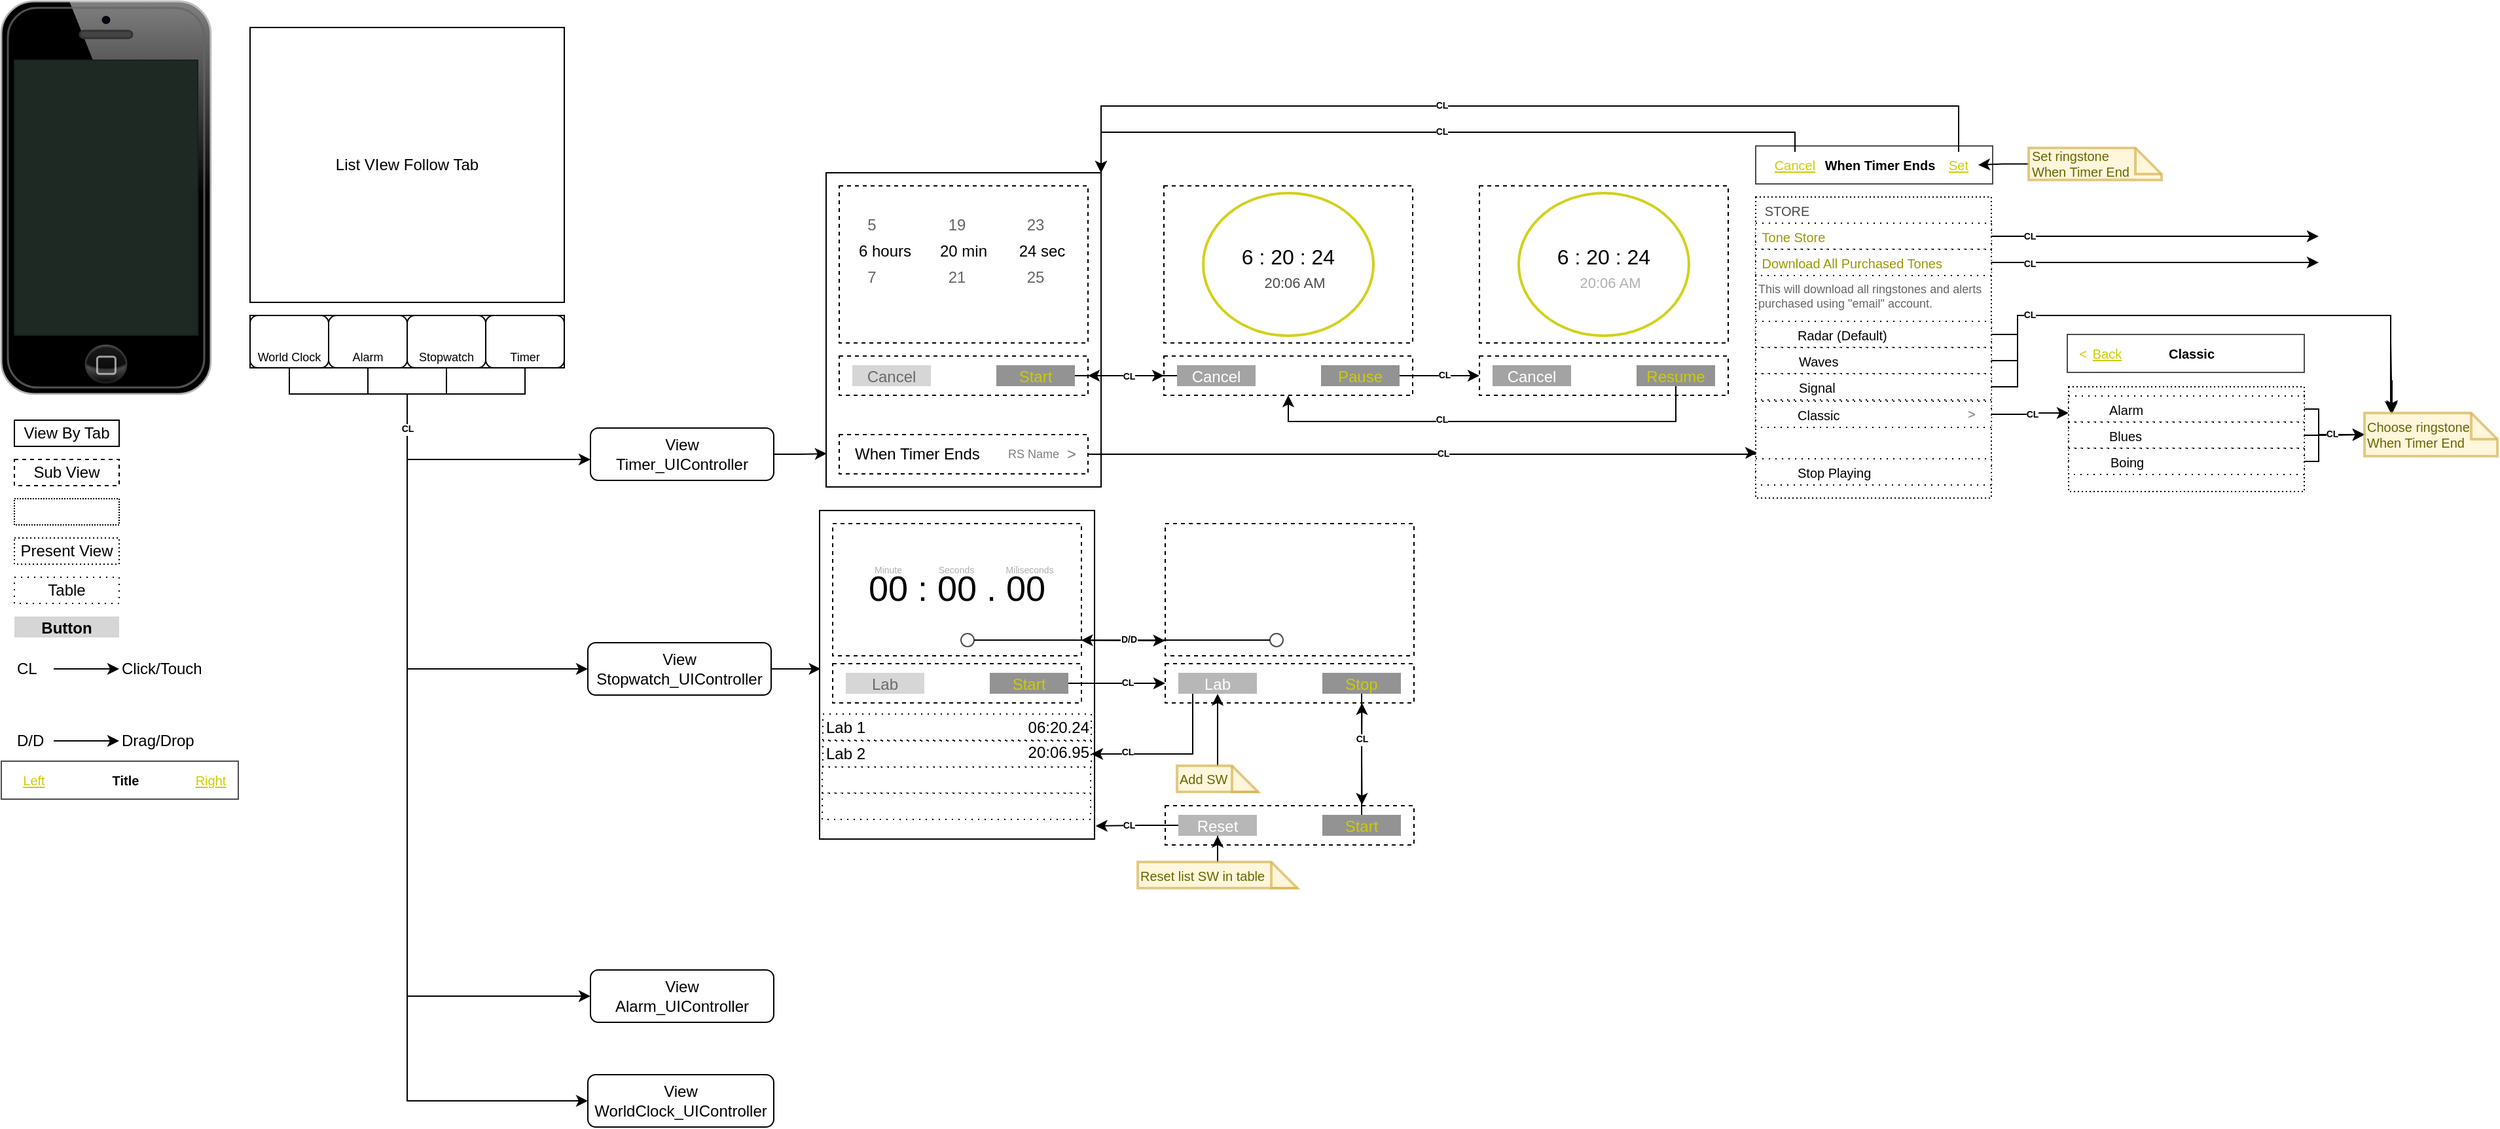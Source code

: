 <mxfile version="14.4.8" type="github">
  <diagram id="DGaI7L7fWnckIXQNMXlM" name="Page-1">
    <mxGraphModel dx="551" dy="308" grid="1" gridSize="10" guides="1" tooltips="1" connect="1" arrows="1" fold="1" page="1" pageScale="1" pageWidth="827" pageHeight="1169" math="0" shadow="0">
      <root>
        <mxCell id="0" />
        <mxCell id="1" parent="0" />
        <mxCell id="6cRro7XXUoIkanzyYa3W-1" value="" style="verticalLabelPosition=bottom;verticalAlign=top;html=1;shadow=0;dashed=0;strokeWidth=1;shape=mxgraph.ios.iPhone;bgStyle=bgGreen;fillColor=#aaaaaa;" vertex="1" parent="1">
          <mxGeometry x="10" y="10" width="160" height="300" as="geometry" />
        </mxCell>
        <mxCell id="6cRro7XXUoIkanzyYa3W-20" value="" style="rounded=0;whiteSpace=wrap;html=1;" vertex="1" parent="1">
          <mxGeometry x="200" y="250" width="240" height="40" as="geometry" />
        </mxCell>
        <mxCell id="6cRro7XXUoIkanzyYa3W-21" value="" style="edgeStyle=orthogonalEdgeStyle;rounded=0;orthogonalLoop=1;jettySize=auto;html=1;" edge="1" parent="1" source="6cRro7XXUoIkanzyYa3W-22" target="6cRro7XXUoIkanzyYa3W-34">
          <mxGeometry relative="1" as="geometry">
            <Array as="points">
              <mxPoint x="230" y="310" />
              <mxPoint x="320" y="310" />
              <mxPoint x="320" y="850" />
            </Array>
          </mxGeometry>
        </mxCell>
        <mxCell id="6cRro7XXUoIkanzyYa3W-22" value="&lt;font style=&quot;font-size: 9px&quot;&gt;World Clock&lt;/font&gt;" style="rounded=1;whiteSpace=wrap;html=1;verticalAlign=bottom;" vertex="1" parent="1">
          <mxGeometry x="200" y="250" width="60" height="40" as="geometry" />
        </mxCell>
        <mxCell id="6cRro7XXUoIkanzyYa3W-23" value="" style="edgeStyle=orthogonalEdgeStyle;rounded=0;orthogonalLoop=1;jettySize=auto;html=1;exitX=0.5;exitY=1;exitDx=0;exitDy=0;" edge="1" parent="1" source="6cRro7XXUoIkanzyYa3W-24" target="6cRro7XXUoIkanzyYa3W-37">
          <mxGeometry relative="1" as="geometry">
            <Array as="points">
              <mxPoint x="290" y="310" />
              <mxPoint x="320" y="310" />
              <mxPoint x="320" y="770" />
            </Array>
          </mxGeometry>
        </mxCell>
        <mxCell id="6cRro7XXUoIkanzyYa3W-24" value="&lt;font style=&quot;font-size: 9px&quot;&gt;Alarm&lt;/font&gt;" style="rounded=1;whiteSpace=wrap;html=1;verticalAlign=bottom;" vertex="1" parent="1">
          <mxGeometry x="260" y="250" width="60" height="40" as="geometry" />
        </mxCell>
        <mxCell id="6cRro7XXUoIkanzyYa3W-25" value="" style="edgeStyle=orthogonalEdgeStyle;rounded=0;orthogonalLoop=1;jettySize=auto;html=1;exitX=0.5;exitY=0.75;exitDx=0;exitDy=0;exitPerimeter=0;" edge="1" parent="1" source="6cRro7XXUoIkanzyYa3W-26" target="6cRro7XXUoIkanzyYa3W-36">
          <mxGeometry relative="1" as="geometry">
            <Array as="points">
              <mxPoint x="350" y="310" />
              <mxPoint x="320" y="310" />
              <mxPoint x="320" y="520" />
            </Array>
          </mxGeometry>
        </mxCell>
        <mxCell id="6cRro7XXUoIkanzyYa3W-26" value="&lt;font style=&quot;font-size: 9px&quot;&gt;Stopwatch&lt;/font&gt;" style="rounded=1;whiteSpace=wrap;html=1;verticalAlign=bottom;" vertex="1" parent="1">
          <mxGeometry x="320" y="250" width="60" height="40" as="geometry" />
        </mxCell>
        <mxCell id="6cRro7XXUoIkanzyYa3W-27" value="" style="edgeStyle=orthogonalEdgeStyle;rounded=0;orthogonalLoop=1;jettySize=auto;html=1;" edge="1" parent="1" source="6cRro7XXUoIkanzyYa3W-28" target="6cRro7XXUoIkanzyYa3W-35">
          <mxGeometry relative="1" as="geometry">
            <Array as="points">
              <mxPoint x="410" y="310" />
              <mxPoint x="320" y="310" />
              <mxPoint x="320" y="360" />
            </Array>
          </mxGeometry>
        </mxCell>
        <mxCell id="6cRro7XXUoIkanzyYa3W-60" value="CL" style="edgeLabel;html=1;align=center;verticalAlign=middle;resizable=0;points=[];fontSize=7;fontStyle=1;" vertex="1" connectable="0" parent="6cRro7XXUoIkanzyYa3W-27">
          <mxGeometry x="0.035" y="1" relative="1" as="geometry">
            <mxPoint x="-1.0" y="-19.17" as="offset" />
          </mxGeometry>
        </mxCell>
        <mxCell id="6cRro7XXUoIkanzyYa3W-28" value="&lt;font style=&quot;font-size: 9px&quot;&gt;Timer&lt;/font&gt;" style="rounded=1;whiteSpace=wrap;html=1;verticalAlign=bottom;" vertex="1" parent="1">
          <mxGeometry x="380" y="250" width="60" height="40" as="geometry" />
        </mxCell>
        <mxCell id="6cRro7XXUoIkanzyYa3W-29" value="List VIew Follow Tab" style="rounded=0;whiteSpace=wrap;html=1;" vertex="1" parent="1">
          <mxGeometry x="200" y="30" width="240" height="210" as="geometry" />
        </mxCell>
        <mxCell id="6cRro7XXUoIkanzyYa3W-30" value="" style="shape=image;html=1;verticalAlign=top;verticalLabelPosition=bottom;labelBackgroundColor=#ffffff;imageAspect=0;aspect=fixed;image=https://cdn3.iconfinder.com/data/icons/linecons-free-vector-icons-pack/32/world-128.png" vertex="1" parent="1">
          <mxGeometry x="219" y="254" width="20" height="20" as="geometry" />
        </mxCell>
        <mxCell id="6cRro7XXUoIkanzyYa3W-31" value="" style="shape=image;html=1;verticalAlign=top;verticalLabelPosition=bottom;labelBackgroundColor=#ffffff;imageAspect=0;aspect=fixed;image=https://cdn2.iconfinder.com/data/icons/wirecons-free-vector-icons/32/475340-alarm-clock-128.png" vertex="1" parent="1">
          <mxGeometry x="280" y="254" width="20" height="20" as="geometry" />
        </mxCell>
        <mxCell id="6cRro7XXUoIkanzyYa3W-32" value="" style="shape=image;html=1;verticalAlign=top;verticalLabelPosition=bottom;labelBackgroundColor=#ffffff;imageAspect=0;aspect=fixed;image=https://cdn4.iconfinder.com/data/icons/48-bubbles/48/37.Stopwatch-128.png" vertex="1" parent="1">
          <mxGeometry x="338" y="254" width="20" height="20" as="geometry" />
        </mxCell>
        <mxCell id="6cRro7XXUoIkanzyYa3W-33" value="" style="shape=image;html=1;verticalAlign=top;verticalLabelPosition=bottom;labelBackgroundColor=#ffffff;imageAspect=0;aspect=fixed;image=https://cdn2.iconfinder.com/data/icons/ios-7-icons/50/timer-128.png" vertex="1" parent="1">
          <mxGeometry x="400" y="254" width="20" height="20" as="geometry" />
        </mxCell>
        <mxCell id="6cRro7XXUoIkanzyYa3W-34" value="View&lt;br&gt;WorldClock_UIController" style="whiteSpace=wrap;html=1;rounded=1;verticalAlign=middle;" vertex="1" parent="1">
          <mxGeometry x="458" y="830" width="142" height="40" as="geometry" />
        </mxCell>
        <mxCell id="6cRro7XXUoIkanzyYa3W-253" style="edgeStyle=orthogonalEdgeStyle;rounded=0;orthogonalLoop=1;jettySize=auto;html=1;entryX=0.002;entryY=0.894;entryDx=0;entryDy=0;entryPerimeter=0;fontSize=7;fontColor=#000000;" edge="1" parent="1" source="6cRro7XXUoIkanzyYa3W-35" target="6cRro7XXUoIkanzyYa3W-39">
          <mxGeometry relative="1" as="geometry" />
        </mxCell>
        <mxCell id="6cRro7XXUoIkanzyYa3W-35" value="View&lt;br&gt;Timer_UIController" style="whiteSpace=wrap;html=1;rounded=1;verticalAlign=middle;" vertex="1" parent="1">
          <mxGeometry x="460" y="336" width="140" height="40" as="geometry" />
        </mxCell>
        <mxCell id="6cRro7XXUoIkanzyYa3W-255" style="edgeStyle=orthogonalEdgeStyle;rounded=0;orthogonalLoop=1;jettySize=auto;html=1;entryX=0.004;entryY=0.482;entryDx=0;entryDy=0;entryPerimeter=0;fontSize=7;fontColor=#000000;" edge="1" parent="1" source="6cRro7XXUoIkanzyYa3W-36" target="6cRro7XXUoIkanzyYa3W-154">
          <mxGeometry relative="1" as="geometry" />
        </mxCell>
        <mxCell id="6cRro7XXUoIkanzyYa3W-36" value="View&lt;br&gt;Stopwatch_UIController" style="whiteSpace=wrap;html=1;rounded=1;verticalAlign=middle;" vertex="1" parent="1">
          <mxGeometry x="458" y="500" width="140" height="40" as="geometry" />
        </mxCell>
        <mxCell id="6cRro7XXUoIkanzyYa3W-37" value="View&lt;br&gt;Alarm_UIController" style="whiteSpace=wrap;html=1;rounded=1;verticalAlign=middle;" vertex="1" parent="1">
          <mxGeometry x="460" y="750" width="140" height="40" as="geometry" />
        </mxCell>
        <mxCell id="6cRro7XXUoIkanzyYa3W-39" value="" style="rounded=0;whiteSpace=wrap;html=1;" vertex="1" parent="1">
          <mxGeometry x="640" y="141" width="210" height="240" as="geometry" />
        </mxCell>
        <mxCell id="6cRro7XXUoIkanzyYa3W-40" value="" style="rounded=0;whiteSpace=wrap;html=1;dashed=1;" vertex="1" parent="1">
          <mxGeometry x="650" y="151" width="190" height="120" as="geometry" />
        </mxCell>
        <mxCell id="6cRro7XXUoIkanzyYa3W-41" value="6 hours" style="text;html=1;strokeColor=none;fillColor=none;align=center;verticalAlign=middle;whiteSpace=wrap;rounded=0;dashed=1;dashPattern=1 4;" vertex="1" parent="1">
          <mxGeometry x="660" y="191" width="50" height="20" as="geometry" />
        </mxCell>
        <mxCell id="6cRro7XXUoIkanzyYa3W-42" value="20 min" style="text;html=1;strokeColor=none;fillColor=none;align=center;verticalAlign=middle;whiteSpace=wrap;rounded=0;dashed=1;dashPattern=1 4;" vertex="1" parent="1">
          <mxGeometry x="720" y="191" width="50" height="20" as="geometry" />
        </mxCell>
        <mxCell id="6cRro7XXUoIkanzyYa3W-43" value="24 sec" style="text;html=1;strokeColor=none;fillColor=none;align=center;verticalAlign=middle;whiteSpace=wrap;rounded=0;dashed=1;dashPattern=1 4;" vertex="1" parent="1">
          <mxGeometry x="780" y="191" width="50" height="20" as="geometry" />
        </mxCell>
        <mxCell id="6cRro7XXUoIkanzyYa3W-44" value="19" style="text;html=1;align=center;verticalAlign=middle;whiteSpace=wrap;rounded=0;dashed=1;dashPattern=1 4;textOpacity=60;" vertex="1" parent="1">
          <mxGeometry x="720" y="171" width="40" height="20" as="geometry" />
        </mxCell>
        <mxCell id="6cRro7XXUoIkanzyYa3W-45" value="21" style="text;html=1;align=center;verticalAlign=middle;whiteSpace=wrap;rounded=0;dashed=1;dashPattern=1 4;textOpacity=60;" vertex="1" parent="1">
          <mxGeometry x="720" y="211" width="40" height="20" as="geometry" />
        </mxCell>
        <mxCell id="6cRro7XXUoIkanzyYa3W-46" value="5" style="text;html=1;align=center;verticalAlign=middle;whiteSpace=wrap;rounded=0;dashed=1;dashPattern=1 4;textOpacity=60;" vertex="1" parent="1">
          <mxGeometry x="660" y="171" width="30" height="20" as="geometry" />
        </mxCell>
        <mxCell id="6cRro7XXUoIkanzyYa3W-47" value="7" style="text;html=1;align=center;verticalAlign=middle;whiteSpace=wrap;rounded=0;dashed=1;dashPattern=1 4;textOpacity=60;" vertex="1" parent="1">
          <mxGeometry x="660" y="211" width="30" height="20" as="geometry" />
        </mxCell>
        <mxCell id="6cRro7XXUoIkanzyYa3W-48" value="23" style="text;html=1;align=center;verticalAlign=middle;whiteSpace=wrap;rounded=0;dashed=1;dashPattern=1 4;textOpacity=60;" vertex="1" parent="1">
          <mxGeometry x="780" y="171" width="40" height="20" as="geometry" />
        </mxCell>
        <mxCell id="6cRro7XXUoIkanzyYa3W-49" value="25" style="text;html=1;align=center;verticalAlign=middle;whiteSpace=wrap;rounded=0;dashed=1;dashPattern=1 4;textOpacity=60;" vertex="1" parent="1">
          <mxGeometry x="780" y="211" width="40" height="20" as="geometry" />
        </mxCell>
        <mxCell id="6cRro7XXUoIkanzyYa3W-50" value="" style="rounded=0;whiteSpace=wrap;html=1;dashed=1;" vertex="1" parent="1">
          <mxGeometry x="650" y="281" width="190" height="30" as="geometry" />
        </mxCell>
        <mxCell id="6cRro7XXUoIkanzyYa3W-52" value="Cancel" style="dashed=0;align=center;fontSize=12;shape=rect;fillColor=#999999;opacity=40;strokeColor=none;fontStyle=0;dashPattern=1 4;textOpacity=50;" vertex="1" parent="1">
          <mxGeometry x="660" y="288" width="60" height="16" as="geometry" />
        </mxCell>
        <mxCell id="6cRro7XXUoIkanzyYa3W-79" value="" style="edgeStyle=orthogonalEdgeStyle;rounded=0;orthogonalLoop=1;jettySize=auto;html=1;fontColor=#CCCC00;entryX=0;entryY=0.5;entryDx=0;entryDy=0;" edge="1" parent="1" source="6cRro7XXUoIkanzyYa3W-54" target="6cRro7XXUoIkanzyYa3W-80">
          <mxGeometry relative="1" as="geometry">
            <mxPoint x="880" y="296.0" as="targetPoint" />
          </mxGeometry>
        </mxCell>
        <mxCell id="6cRro7XXUoIkanzyYa3W-54" value="Start" style="dashed=0;align=center;fontSize=12;shape=rect;opacity=70;strokeColor=none;fontStyle=0;dashPattern=1 4;fillColor=#666666;fontColor=#CCCC00;" vertex="1" parent="1">
          <mxGeometry x="770" y="288" width="60" height="16" as="geometry" />
        </mxCell>
        <mxCell id="6cRro7XXUoIkanzyYa3W-67" value="View By Tab" style="rounded=0;whiteSpace=wrap;html=1;" vertex="1" parent="1">
          <mxGeometry x="20" y="330" width="80" height="20" as="geometry" />
        </mxCell>
        <mxCell id="6cRro7XXUoIkanzyYa3W-68" value="Sub View" style="rounded=0;whiteSpace=wrap;html=1;dashed=1;" vertex="1" parent="1">
          <mxGeometry x="20" y="360" width="80" height="20" as="geometry" />
        </mxCell>
        <mxCell id="6cRro7XXUoIkanzyYa3W-69" value="" style="rounded=0;whiteSpace=wrap;html=1;dashed=1;dashPattern=1 1;" vertex="1" parent="1">
          <mxGeometry x="20" y="390" width="80" height="20" as="geometry" />
        </mxCell>
        <mxCell id="6cRro7XXUoIkanzyYa3W-70" value="Present View" style="rounded=0;whiteSpace=wrap;html=1;dashed=1;dashPattern=1 2;" vertex="1" parent="1">
          <mxGeometry x="20" y="420" width="80" height="20" as="geometry" />
        </mxCell>
        <mxCell id="6cRro7XXUoIkanzyYa3W-71" value="Table" style="rounded=0;whiteSpace=wrap;html=1;dashed=1;dashPattern=1 4;" vertex="1" parent="1">
          <mxGeometry x="20" y="450" width="80" height="20" as="geometry" />
        </mxCell>
        <mxCell id="6cRro7XXUoIkanzyYa3W-72" value="Button" style="dashed=0;align=center;fontSize=12;shape=rect;fillColor=#999999;opacity=40;strokeColor=none;fontStyle=1;dashPattern=1 4;" vertex="1" parent="1">
          <mxGeometry x="20" y="480" width="80" height="16" as="geometry" />
        </mxCell>
        <mxCell id="6cRro7XXUoIkanzyYa3W-110" style="edgeStyle=orthogonalEdgeStyle;rounded=0;orthogonalLoop=1;jettySize=auto;html=1;entryX=0.006;entryY=0.849;entryDx=0;entryDy=0;fontColor=#000000;entryPerimeter=0;" edge="1" parent="1" source="6cRro7XXUoIkanzyYa3W-73" target="6cRro7XXUoIkanzyYa3W-109">
          <mxGeometry relative="1" as="geometry">
            <Array as="points">
              <mxPoint x="1350" y="356" />
              <mxPoint x="1350" y="355" />
            </Array>
          </mxGeometry>
        </mxCell>
        <mxCell id="6cRro7XXUoIkanzyYa3W-111" value="CL" style="edgeLabel;html=1;align=center;verticalAlign=middle;resizable=0;points=[];fontColor=#000000;fontSize=7;fontStyle=1" vertex="1" connectable="0" parent="6cRro7XXUoIkanzyYa3W-110">
          <mxGeometry x="0.075" relative="1" as="geometry">
            <mxPoint x="-5.24" as="offset" />
          </mxGeometry>
        </mxCell>
        <mxCell id="6cRro7XXUoIkanzyYa3W-73" value="" style="rounded=0;whiteSpace=wrap;html=1;dashed=1;" vertex="1" parent="1">
          <mxGeometry x="650" y="341" width="190" height="30" as="geometry" />
        </mxCell>
        <mxCell id="6cRro7XXUoIkanzyYa3W-74" value="When Timer Ends" style="text;html=1;strokeColor=none;fillColor=none;align=left;verticalAlign=middle;whiteSpace=wrap;rounded=0;dashed=1;" vertex="1" parent="1">
          <mxGeometry x="660" y="346" width="110" height="20" as="geometry" />
        </mxCell>
        <mxCell id="6cRro7XXUoIkanzyYa3W-75" value="RS Name" style="text;html=1;strokeColor=none;fillColor=none;align=right;verticalAlign=middle;whiteSpace=wrap;rounded=0;dashed=1;textOpacity=50;fontSize=9;" vertex="1" parent="1">
          <mxGeometry x="770" y="346" width="50" height="20" as="geometry" />
        </mxCell>
        <mxCell id="6cRro7XXUoIkanzyYa3W-76" value="&amp;gt;" style="text;html=1;strokeColor=none;fillColor=none;align=center;verticalAlign=middle;whiteSpace=wrap;rounded=0;dashed=1;textOpacity=50;" vertex="1" parent="1">
          <mxGeometry x="820" y="346" width="15" height="20" as="geometry" />
        </mxCell>
        <mxCell id="6cRro7XXUoIkanzyYa3W-80" value="" style="rounded=0;whiteSpace=wrap;html=1;dashed=1;" vertex="1" parent="1">
          <mxGeometry x="898" y="281" width="190" height="30" as="geometry" />
        </mxCell>
        <mxCell id="6cRro7XXUoIkanzyYa3W-84" value="" style="edgeStyle=orthogonalEdgeStyle;rounded=0;orthogonalLoop=1;jettySize=auto;html=1;fontColor=#FFFFFF;" edge="1" parent="1" source="6cRro7XXUoIkanzyYa3W-81">
          <mxGeometry relative="1" as="geometry">
            <mxPoint x="840" y="296" as="targetPoint" />
          </mxGeometry>
        </mxCell>
        <mxCell id="6cRro7XXUoIkanzyYa3W-105" value="CL" style="edgeLabel;html=1;align=center;verticalAlign=middle;resizable=0;points=[];fontColor=#000000;fontSize=7;fontStyle=1" vertex="1" connectable="0" parent="6cRro7XXUoIkanzyYa3W-84">
          <mxGeometry x="0.188" y="-1" relative="1" as="geometry">
            <mxPoint x="2.69" y="1" as="offset" />
          </mxGeometry>
        </mxCell>
        <mxCell id="6cRro7XXUoIkanzyYa3W-81" value="Cancel" style="dashed=0;align=center;fontSize=12;shape=rect;fillColor=#999999;opacity=90;strokeColor=none;fontStyle=0;dashPattern=1 4;fontColor=#FFFFFF;" vertex="1" parent="1">
          <mxGeometry x="908" y="288" width="60" height="16" as="geometry" />
        </mxCell>
        <mxCell id="6cRro7XXUoIkanzyYa3W-100" style="edgeStyle=orthogonalEdgeStyle;rounded=0;orthogonalLoop=1;jettySize=auto;html=1;entryX=0;entryY=0.5;entryDx=0;entryDy=0;fontColor=#FFFFFF;" edge="1" parent="1" source="6cRro7XXUoIkanzyYa3W-82" target="6cRro7XXUoIkanzyYa3W-92">
          <mxGeometry relative="1" as="geometry" />
        </mxCell>
        <mxCell id="6cRro7XXUoIkanzyYa3W-106" value="CL" style="edgeLabel;html=1;align=center;verticalAlign=middle;resizable=0;points=[];fontColor=#000000;fontSize=7;fontStyle=1" vertex="1" connectable="0" parent="6cRro7XXUoIkanzyYa3W-100">
          <mxGeometry x="-0.077" relative="1" as="geometry">
            <mxPoint x="5.72" as="offset" />
          </mxGeometry>
        </mxCell>
        <mxCell id="6cRro7XXUoIkanzyYa3W-82" value="Pause" style="dashed=0;align=center;fontSize=12;shape=rect;opacity=70;strokeColor=none;fontStyle=0;dashPattern=1 4;fillColor=#666666;fontColor=#CCCC00;" vertex="1" parent="1">
          <mxGeometry x="1018" y="288" width="60" height="16" as="geometry" />
        </mxCell>
        <mxCell id="6cRro7XXUoIkanzyYa3W-83" value="" style="rounded=0;whiteSpace=wrap;html=1;dashed=1;" vertex="1" parent="1">
          <mxGeometry x="898" y="151" width="190" height="120" as="geometry" />
        </mxCell>
        <mxCell id="6cRro7XXUoIkanzyYa3W-86" value="" style="html=1;verticalLabelPosition=bottom;labelBackgroundColor=#ffffff;verticalAlign=top;shadow=0;dashed=0;strokeWidth=2;shape=mxgraph.ios7.misc.circle;fillColor=none;fontColor=#FFFFFF;opacity=90;align=center;strokeColor=#CCCC00;" vertex="1" parent="1">
          <mxGeometry x="928" y="156.5" width="130" height="109" as="geometry" />
        </mxCell>
        <mxCell id="6cRro7XXUoIkanzyYa3W-87" value="" style="shape=image;html=1;verticalAlign=top;verticalLabelPosition=bottom;labelBackgroundColor=#ffffff;imageAspect=0;aspect=fixed;image=https://cdn4.iconfinder.com/data/icons/essential-app-2/16/notification-bell-ring-alarm-128.png;strokeColor=#000000;fillColor=#FFFFFF;fontColor=#FFFFFF;opacity=70;align=center;" vertex="1" parent="1">
          <mxGeometry x="958" y="220" width="10" height="10" as="geometry" />
        </mxCell>
        <mxCell id="6cRro7XXUoIkanzyYa3W-89" value="&lt;font style=&quot;font-size: 16px&quot;&gt;6 : 20 : 24&lt;/font&gt;" style="text;html=1;strokeColor=none;fillColor=none;align=center;verticalAlign=middle;whiteSpace=wrap;rounded=0;dashed=1;dashPattern=1 4;" vertex="1" parent="1">
          <mxGeometry x="943" y="195" width="100" height="20" as="geometry" />
        </mxCell>
        <mxCell id="6cRro7XXUoIkanzyYa3W-91" value="&lt;font style=&quot;font-size: 11px&quot;&gt;20:06 AM&lt;/font&gt;" style="text;html=1;strokeColor=none;fillColor=none;align=center;verticalAlign=middle;whiteSpace=wrap;rounded=0;dashed=1;dashPattern=1 4;textOpacity=70;" vertex="1" parent="1">
          <mxGeometry x="968" y="215" width="60" height="20" as="geometry" />
        </mxCell>
        <mxCell id="6cRro7XXUoIkanzyYa3W-92" value="" style="rounded=0;whiteSpace=wrap;html=1;dashed=1;" vertex="1" parent="1">
          <mxGeometry x="1139" y="281" width="190" height="30" as="geometry" />
        </mxCell>
        <mxCell id="6cRro7XXUoIkanzyYa3W-93" value="Cancel" style="dashed=0;align=center;fontSize=12;shape=rect;fillColor=#999999;opacity=90;strokeColor=none;fontStyle=0;dashPattern=1 4;fontColor=#FFFFFF;" vertex="1" parent="1">
          <mxGeometry x="1149" y="288" width="60" height="16" as="geometry" />
        </mxCell>
        <mxCell id="6cRro7XXUoIkanzyYa3W-107" style="edgeStyle=orthogonalEdgeStyle;rounded=0;orthogonalLoop=1;jettySize=auto;html=1;fontColor=#000000;entryX=0.5;entryY=1;entryDx=0;entryDy=0;" edge="1" parent="1" source="6cRro7XXUoIkanzyYa3W-94" target="6cRro7XXUoIkanzyYa3W-80">
          <mxGeometry relative="1" as="geometry">
            <mxPoint x="1289" y="421" as="targetPoint" />
            <Array as="points">
              <mxPoint x="1289" y="331" />
              <mxPoint x="993" y="331" />
            </Array>
          </mxGeometry>
        </mxCell>
        <mxCell id="6cRro7XXUoIkanzyYa3W-108" value="CL" style="edgeLabel;html=1;align=center;verticalAlign=middle;resizable=0;points=[];fontColor=#000000;fontSize=7;fontStyle=1" vertex="1" connectable="0" parent="6cRro7XXUoIkanzyYa3W-107">
          <mxGeometry x="0.184" relative="1" as="geometry">
            <mxPoint x="-3.14" y="-1" as="offset" />
          </mxGeometry>
        </mxCell>
        <mxCell id="6cRro7XXUoIkanzyYa3W-94" value="Resume" style="dashed=0;align=center;fontSize=12;shape=rect;opacity=70;strokeColor=none;fontStyle=0;dashPattern=1 4;fillColor=#666666;fontColor=#CCCC00;" vertex="1" parent="1">
          <mxGeometry x="1259" y="288" width="60" height="16" as="geometry" />
        </mxCell>
        <mxCell id="6cRro7XXUoIkanzyYa3W-95" value="" style="rounded=0;whiteSpace=wrap;html=1;dashed=1;" vertex="1" parent="1">
          <mxGeometry x="1139" y="151" width="190" height="120" as="geometry" />
        </mxCell>
        <mxCell id="6cRro7XXUoIkanzyYa3W-96" value="" style="html=1;verticalLabelPosition=bottom;labelBackgroundColor=#ffffff;verticalAlign=top;shadow=0;dashed=0;strokeWidth=2;shape=mxgraph.ios7.misc.circle;fillColor=none;fontColor=#FFFFFF;opacity=90;align=center;strokeColor=#CCCC00;" vertex="1" parent="1">
          <mxGeometry x="1169" y="156.5" width="130" height="109" as="geometry" />
        </mxCell>
        <mxCell id="6cRro7XXUoIkanzyYa3W-97" value="" style="shape=image;html=1;verticalAlign=top;verticalLabelPosition=bottom;labelBackgroundColor=#ffffff;imageAspect=0;aspect=fixed;image=https://cdn4.iconfinder.com/data/icons/essential-app-2/16/notification-bell-ring-alarm-128.png;strokeColor=#000000;fillColor=#FFFFFF;fontColor=#FFFFFF;opacity=30;align=center;" vertex="1" parent="1">
          <mxGeometry x="1199" y="220" width="10" height="10" as="geometry" />
        </mxCell>
        <mxCell id="6cRro7XXUoIkanzyYa3W-98" value="&lt;font style=&quot;font-size: 16px&quot;&gt;6 : 20 : 24&lt;/font&gt;" style="text;html=1;strokeColor=none;fillColor=none;align=center;verticalAlign=middle;whiteSpace=wrap;rounded=0;dashed=1;dashPattern=1 4;" vertex="1" parent="1">
          <mxGeometry x="1184" y="195" width="100" height="20" as="geometry" />
        </mxCell>
        <mxCell id="6cRro7XXUoIkanzyYa3W-99" value="&lt;font style=&quot;font-size: 11px&quot;&gt;20:06 AM&lt;/font&gt;" style="text;html=1;strokeColor=none;fillColor=none;align=center;verticalAlign=middle;whiteSpace=wrap;rounded=0;dashed=1;dashPattern=1 4;textOpacity=30;" vertex="1" parent="1">
          <mxGeometry x="1209" y="215" width="60" height="20" as="geometry" />
        </mxCell>
        <mxCell id="6cRro7XXUoIkanzyYa3W-104" value="" style="edgeStyle=orthogonalEdgeStyle;rounded=0;orthogonalLoop=1;jettySize=auto;html=1;fontColor=#000000;entryX=0;entryY=0.5;entryDx=0;entryDy=0;" edge="1" parent="1" source="6cRro7XXUoIkanzyYa3W-102" target="6cRro7XXUoIkanzyYa3W-103">
          <mxGeometry relative="1" as="geometry">
            <mxPoint x="80" y="520" as="targetPoint" />
          </mxGeometry>
        </mxCell>
        <mxCell id="6cRro7XXUoIkanzyYa3W-102" value="CL" style="text;html=1;strokeColor=none;fillColor=none;align=left;verticalAlign=middle;whiteSpace=wrap;rounded=0;opacity=70;" vertex="1" parent="1">
          <mxGeometry x="20" y="510" width="30" height="20" as="geometry" />
        </mxCell>
        <mxCell id="6cRro7XXUoIkanzyYa3W-103" value="Click/Touch" style="text;html=1;strokeColor=none;fillColor=none;align=left;verticalAlign=middle;whiteSpace=wrap;rounded=0;opacity=70;fontColor=#000000;" vertex="1" parent="1">
          <mxGeometry x="100" y="510" width="90" height="20" as="geometry" />
        </mxCell>
        <mxCell id="6cRro7XXUoIkanzyYa3W-109" value="" style="rounded=0;whiteSpace=wrap;html=1;dashed=1;dashPattern=1 2;" vertex="1" parent="1">
          <mxGeometry x="1350" y="159.5" width="180" height="230" as="geometry" />
        </mxCell>
        <mxCell id="6cRro7XXUoIkanzyYa3W-233" style="edgeStyle=orthogonalEdgeStyle;rounded=0;orthogonalLoop=1;jettySize=auto;html=1;fontSize=7;fontColor=#000000;" edge="1" parent="1" source="6cRro7XXUoIkanzyYa3W-113">
          <mxGeometry relative="1" as="geometry">
            <mxPoint x="1780" y="189.5" as="targetPoint" />
          </mxGeometry>
        </mxCell>
        <mxCell id="6cRro7XXUoIkanzyYa3W-234" value="CL" style="edgeLabel;html=1;align=center;verticalAlign=middle;resizable=0;points=[];fontSize=7;fontColor=#000000;fontStyle=1" vertex="1" connectable="0" parent="6cRro7XXUoIkanzyYa3W-233">
          <mxGeometry x="-0.865" y="1" relative="1" as="geometry">
            <mxPoint x="11.83" y="1" as="offset" />
          </mxGeometry>
        </mxCell>
        <mxCell id="6cRro7XXUoIkanzyYa3W-113" value="&amp;nbsp;Tone Store" style="rounded=0;whiteSpace=wrap;html=1;dashed=1;dashPattern=1 4;align=left;fontSize=10;fontColor=#999900;" vertex="1" parent="1">
          <mxGeometry x="1350" y="179.5" width="180" height="20" as="geometry" />
        </mxCell>
        <mxCell id="6cRro7XXUoIkanzyYa3W-115" value="" style="rounded=0;whiteSpace=wrap;html=1;strokeColor=#000000;fillColor=#FFFFFF;fontColor=#000000;opacity=70;align=center;" vertex="1" parent="1">
          <mxGeometry x="1350" y="120.5" width="181" height="29" as="geometry" />
        </mxCell>
        <mxCell id="6cRro7XXUoIkanzyYa3W-220" style="edgeStyle=orthogonalEdgeStyle;rounded=0;orthogonalLoop=1;jettySize=auto;html=1;fontSize=7;fontColor=#000000;entryX=1;entryY=0;entryDx=0;entryDy=0;" edge="1" parent="1" source="6cRro7XXUoIkanzyYa3W-116" target="6cRro7XXUoIkanzyYa3W-39">
          <mxGeometry relative="1" as="geometry">
            <mxPoint x="960" y="130" as="targetPoint" />
            <Array as="points">
              <mxPoint x="1380" y="110" />
              <mxPoint x="850" y="110" />
            </Array>
          </mxGeometry>
        </mxCell>
        <mxCell id="6cRro7XXUoIkanzyYa3W-221" value="CL" style="edgeLabel;html=1;align=center;verticalAlign=middle;resizable=0;points=[];fontSize=7;fontColor=#000000;fontStyle=1" vertex="1" connectable="0" parent="6cRro7XXUoIkanzyYa3W-220">
          <mxGeometry x="-0.882" relative="1" as="geometry">
            <mxPoint x="-251.19" as="offset" />
          </mxGeometry>
        </mxCell>
        <mxCell id="6cRro7XXUoIkanzyYa3W-116" value="&lt;u style=&quot;font-size: 10px;&quot;&gt;Cancel&lt;/u&gt;" style="text;html=1;strokeColor=none;fillColor=none;align=center;verticalAlign=middle;whiteSpace=wrap;rounded=0;opacity=70;fontSize=10;fontColor=#CCCC00;" vertex="1" parent="1">
          <mxGeometry x="1360" y="125" width="40" height="20" as="geometry" />
        </mxCell>
        <mxCell id="6cRro7XXUoIkanzyYa3W-222" style="edgeStyle=orthogonalEdgeStyle;rounded=0;orthogonalLoop=1;jettySize=auto;html=1;fontSize=7;fontColor=#000000;entryX=1;entryY=0;entryDx=0;entryDy=0;" edge="1" parent="1" source="6cRro7XXUoIkanzyYa3W-117" target="6cRro7XXUoIkanzyYa3W-39">
          <mxGeometry relative="1" as="geometry">
            <mxPoint x="1090" y="60" as="targetPoint" />
            <Array as="points">
              <mxPoint x="1505" y="90" />
              <mxPoint x="850" y="90" />
            </Array>
          </mxGeometry>
        </mxCell>
        <mxCell id="6cRro7XXUoIkanzyYa3W-223" value="CL" style="edgeLabel;html=1;align=center;verticalAlign=middle;resizable=0;points=[];fontSize=7;fontColor=#000000;fontStyle=1" vertex="1" connectable="0" parent="6cRro7XXUoIkanzyYa3W-222">
          <mxGeometry x="0.126" relative="1" as="geometry">
            <mxPoint x="-12.86" as="offset" />
          </mxGeometry>
        </mxCell>
        <mxCell id="6cRro7XXUoIkanzyYa3W-117" value="&lt;u style=&quot;font-size: 10px;&quot;&gt;Set&lt;/u&gt;" style="text;html=1;strokeColor=none;fillColor=none;align=center;verticalAlign=middle;whiteSpace=wrap;rounded=0;opacity=70;fontSize=10;fontColor=#CCCC00;" vertex="1" parent="1">
          <mxGeometry x="1490" y="125" width="30" height="20" as="geometry" />
        </mxCell>
        <mxCell id="6cRro7XXUoIkanzyYa3W-118" value="&lt;font style=&quot;font-size: 10px&quot;&gt;&lt;b&gt;When Timer Ends&lt;/b&gt;&lt;/font&gt;" style="text;html=1;strokeColor=none;fillColor=none;align=center;verticalAlign=middle;whiteSpace=wrap;rounded=0;fontColor=#000000;opacity=70;" vertex="1" parent="1">
          <mxGeometry x="1400" y="124.5" width="90" height="20" as="geometry" />
        </mxCell>
        <mxCell id="6cRro7XXUoIkanzyYa3W-119" value="" style="rounded=0;whiteSpace=wrap;html=1;strokeColor=#000000;fillColor=#FFFFFF;fontColor=#000000;opacity=70;align=center;" vertex="1" parent="1">
          <mxGeometry x="10" y="590.5" width="181" height="29" as="geometry" />
        </mxCell>
        <mxCell id="6cRro7XXUoIkanzyYa3W-120" value="&lt;u style=&quot;font-size: 10px&quot;&gt;Left&lt;/u&gt;" style="text;html=1;strokeColor=none;fillColor=none;align=center;verticalAlign=middle;whiteSpace=wrap;rounded=0;opacity=70;fontSize=10;fontColor=#CCCC00;" vertex="1" parent="1">
          <mxGeometry x="10" y="595" width="50" height="20" as="geometry" />
        </mxCell>
        <mxCell id="6cRro7XXUoIkanzyYa3W-121" value="&lt;u&gt;Right&lt;/u&gt;" style="text;html=1;strokeColor=none;fillColor=none;align=center;verticalAlign=middle;whiteSpace=wrap;rounded=0;opacity=70;fontSize=10;fontColor=#CCCC00;" vertex="1" parent="1">
          <mxGeometry x="150" y="595" width="40" height="20" as="geometry" />
        </mxCell>
        <mxCell id="6cRro7XXUoIkanzyYa3W-122" value="&lt;font style=&quot;font-size: 10px&quot;&gt;&lt;b&gt;Title&lt;/b&gt;&lt;/font&gt;" style="text;html=1;strokeColor=none;fillColor=none;align=center;verticalAlign=middle;whiteSpace=wrap;rounded=0;fontColor=#000000;opacity=70;" vertex="1" parent="1">
          <mxGeometry x="60" y="594.5" width="90" height="20" as="geometry" />
        </mxCell>
        <mxCell id="6cRro7XXUoIkanzyYa3W-232" style="edgeStyle=orthogonalEdgeStyle;rounded=0;orthogonalLoop=1;jettySize=auto;html=1;fontSize=7;fontColor=#000000;" edge="1" parent="1" source="6cRro7XXUoIkanzyYa3W-123">
          <mxGeometry relative="1" as="geometry">
            <mxPoint x="1780" y="209.5" as="targetPoint" />
          </mxGeometry>
        </mxCell>
        <mxCell id="6cRro7XXUoIkanzyYa3W-235" value="CL" style="edgeLabel;html=1;align=center;verticalAlign=middle;resizable=0;points=[];fontSize=7;fontColor=#000000;fontStyle=1" vertex="1" connectable="0" parent="6cRro7XXUoIkanzyYa3W-232">
          <mxGeometry x="-0.869" relative="1" as="geometry">
            <mxPoint x="12.31" y="1.5" as="offset" />
          </mxGeometry>
        </mxCell>
        <mxCell id="6cRro7XXUoIkanzyYa3W-123" value="&amp;nbsp;Download All Purchased Tones" style="rounded=0;whiteSpace=wrap;html=1;dashed=1;dashPattern=1 4;align=left;fontSize=10;fontColor=#999900;" vertex="1" parent="1">
          <mxGeometry x="1350" y="199.5" width="180" height="20" as="geometry" />
        </mxCell>
        <mxCell id="6cRro7XXUoIkanzyYa3W-240" style="edgeStyle=orthogonalEdgeStyle;rounded=0;orthogonalLoop=1;jettySize=auto;html=1;fontSize=7;fontColor=#000000;entryX=0.211;entryY=-0.017;entryDx=0;entryDy=0;entryPerimeter=0;" edge="1" parent="1" source="6cRro7XXUoIkanzyYa3W-124" target="6cRro7XXUoIkanzyYa3W-247">
          <mxGeometry relative="1" as="geometry">
            <mxPoint x="1800" y="310" as="targetPoint" />
            <Array as="points">
              <mxPoint x="1550" y="265" />
              <mxPoint x="1550" y="250" />
              <mxPoint x="1835" y="250" />
              <mxPoint x="1835" y="300" />
              <mxPoint x="1836" y="300" />
              <mxPoint x="1836" y="324" />
            </Array>
          </mxGeometry>
        </mxCell>
        <mxCell id="6cRro7XXUoIkanzyYa3W-124" value="" style="rounded=0;whiteSpace=wrap;html=1;dashed=1;dashPattern=1 4;align=left;" vertex="1" parent="1">
          <mxGeometry x="1350" y="254.5" width="180" height="20" as="geometry" />
        </mxCell>
        <mxCell id="6cRro7XXUoIkanzyYa3W-125" value="Radar (Default)" style="text;html=1;strokeColor=none;fillColor=none;align=left;verticalAlign=middle;whiteSpace=wrap;rounded=0;fontSize=10;opacity=70;" vertex="1" parent="1">
          <mxGeometry x="1380" y="254.5" width="90" height="20" as="geometry" />
        </mxCell>
        <mxCell id="6cRro7XXUoIkanzyYa3W-239" style="edgeStyle=orthogonalEdgeStyle;rounded=0;orthogonalLoop=1;jettySize=auto;html=1;fontSize=7;fontColor=#000000;entryX=0.206;entryY=0.027;entryDx=0;entryDy=0;entryPerimeter=0;" edge="1" parent="1" source="6cRro7XXUoIkanzyYa3W-126" target="6cRro7XXUoIkanzyYa3W-247">
          <mxGeometry relative="1" as="geometry">
            <mxPoint x="1810" y="290" as="targetPoint" />
            <Array as="points">
              <mxPoint x="1550" y="285" />
              <mxPoint x="1550" y="250" />
              <mxPoint x="1835" y="250" />
              <mxPoint x="1835" y="270" />
              <mxPoint x="1836" y="270" />
            </Array>
          </mxGeometry>
        </mxCell>
        <mxCell id="6cRro7XXUoIkanzyYa3W-126" value="" style="rounded=0;whiteSpace=wrap;html=1;dashed=1;dashPattern=1 4;align=left;" vertex="1" parent="1">
          <mxGeometry x="1350" y="274.5" width="180" height="20" as="geometry" />
        </mxCell>
        <mxCell id="6cRro7XXUoIkanzyYa3W-127" value="Waves" style="text;html=1;strokeColor=none;fillColor=none;align=left;verticalAlign=middle;whiteSpace=wrap;rounded=0;fontSize=10;opacity=70;" vertex="1" parent="1">
          <mxGeometry x="1381" y="274.5" width="90" height="20" as="geometry" />
        </mxCell>
        <mxCell id="6cRro7XXUoIkanzyYa3W-238" style="edgeStyle=orthogonalEdgeStyle;rounded=0;orthogonalLoop=1;jettySize=auto;html=1;fontSize=7;fontColor=#000000;entryX=0.197;entryY=-0.002;entryDx=0;entryDy=0;entryPerimeter=0;" edge="1" parent="1" source="6cRro7XXUoIkanzyYa3W-128" target="6cRro7XXUoIkanzyYa3W-247">
          <mxGeometry relative="1" as="geometry">
            <mxPoint x="1850" y="300" as="targetPoint" />
            <Array as="points">
              <mxPoint x="1550" y="305" />
              <mxPoint x="1550" y="250" />
              <mxPoint x="1835" y="250" />
            </Array>
          </mxGeometry>
        </mxCell>
        <mxCell id="6cRro7XXUoIkanzyYa3W-245" value="CL" style="edgeLabel;html=1;align=center;verticalAlign=middle;resizable=0;points=[];fontSize=7;fontColor=#000000;fontStyle=1" vertex="1" connectable="0" parent="6cRro7XXUoIkanzyYa3W-238">
          <mxGeometry x="-0.093" y="2" relative="1" as="geometry">
            <mxPoint x="-113.64" y="2" as="offset" />
          </mxGeometry>
        </mxCell>
        <mxCell id="6cRro7XXUoIkanzyYa3W-128" value="" style="rounded=0;whiteSpace=wrap;html=1;dashed=1;dashPattern=1 4;align=left;" vertex="1" parent="1">
          <mxGeometry x="1350" y="294.5" width="180" height="20" as="geometry" />
        </mxCell>
        <mxCell id="6cRro7XXUoIkanzyYa3W-129" value="Signal" style="text;html=1;strokeColor=none;fillColor=none;align=left;verticalAlign=middle;whiteSpace=wrap;rounded=0;fontSize=10;opacity=70;" vertex="1" parent="1">
          <mxGeometry x="1381" y="294.5" width="90" height="20" as="geometry" />
        </mxCell>
        <mxCell id="6cRro7XXUoIkanzyYa3W-137" style="edgeStyle=orthogonalEdgeStyle;rounded=0;orthogonalLoop=1;jettySize=auto;html=1;entryX=0;entryY=0.25;entryDx=0;entryDy=0;fontSize=10;fontColor=#000000;" edge="1" parent="1" source="6cRro7XXUoIkanzyYa3W-130" target="6cRro7XXUoIkanzyYa3W-136">
          <mxGeometry relative="1" as="geometry" />
        </mxCell>
        <mxCell id="6cRro7XXUoIkanzyYa3W-153" value="CL" style="edgeLabel;html=1;align=center;verticalAlign=middle;resizable=0;points=[];fontSize=7;fontColor=#000000;fontStyle=1" vertex="1" connectable="0" parent="6cRro7XXUoIkanzyYa3W-137">
          <mxGeometry x="-0.103" y="3" relative="1" as="geometry">
            <mxPoint x="3.33" y="2.98" as="offset" />
          </mxGeometry>
        </mxCell>
        <mxCell id="6cRro7XXUoIkanzyYa3W-130" value="" style="rounded=0;whiteSpace=wrap;html=1;dashed=1;dashPattern=1 4;align=left;" vertex="1" parent="1">
          <mxGeometry x="1350" y="315.5" width="180" height="20" as="geometry" />
        </mxCell>
        <mxCell id="6cRro7XXUoIkanzyYa3W-131" value="Classic" style="text;html=1;strokeColor=none;fillColor=none;align=left;verticalAlign=middle;whiteSpace=wrap;rounded=0;fontSize=10;opacity=70;" vertex="1" parent="1">
          <mxGeometry x="1380" y="315.5" width="90" height="20" as="geometry" />
        </mxCell>
        <mxCell id="6cRro7XXUoIkanzyYa3W-132" value="&amp;gt;" style="text;html=1;strokeColor=none;fillColor=none;align=left;verticalAlign=middle;whiteSpace=wrap;rounded=0;fontSize=10;opacity=70;textOpacity=50;" vertex="1" parent="1">
          <mxGeometry x="1510" y="314.5" width="20" height="20" as="geometry" />
        </mxCell>
        <mxCell id="6cRro7XXUoIkanzyYa3W-133" value="" style="rounded=0;whiteSpace=wrap;html=1;dashed=1;dashPattern=1 4;align=left;" vertex="1" parent="1">
          <mxGeometry x="1350" y="359.5" width="180" height="20" as="geometry" />
        </mxCell>
        <mxCell id="6cRro7XXUoIkanzyYa3W-134" value="Stop Playing" style="text;html=1;strokeColor=none;fillColor=none;align=left;verticalAlign=middle;whiteSpace=wrap;rounded=0;fontSize=10;opacity=70;" vertex="1" parent="1">
          <mxGeometry x="1380" y="359.5" width="90" height="20" as="geometry" />
        </mxCell>
        <mxCell id="6cRro7XXUoIkanzyYa3W-135" value="" style="shape=image;html=1;verticalAlign=top;verticalLabelPosition=bottom;labelBackgroundColor=#ffffff;imageAspect=0;aspect=fixed;image=https://cdn0.iconfinder.com/data/icons/fatcow/32x32/tick.png;strokeColor=#000000;fillColor=#FFFFFF;fontSize=10;fontColor=#000000;opacity=70;align=left;" vertex="1" parent="1">
          <mxGeometry x="1354" y="359.5" width="20" height="20" as="geometry" />
        </mxCell>
        <mxCell id="6cRro7XXUoIkanzyYa3W-136" value="" style="rounded=0;whiteSpace=wrap;html=1;dashed=1;dashPattern=1 2;" vertex="1" parent="1">
          <mxGeometry x="1589" y="304.5" width="180" height="80" as="geometry" />
        </mxCell>
        <mxCell id="6cRro7XXUoIkanzyYa3W-138" value="" style="rounded=0;whiteSpace=wrap;html=1;strokeColor=#000000;fillColor=#FFFFFF;fontColor=#000000;opacity=70;align=center;" vertex="1" parent="1">
          <mxGeometry x="1588" y="264.5" width="181" height="29" as="geometry" />
        </mxCell>
        <mxCell id="6cRro7XXUoIkanzyYa3W-139" value="&lt;u style=&quot;font-size: 10px&quot;&gt;Back&lt;/u&gt;" style="text;html=1;strokeColor=none;fillColor=none;align=center;verticalAlign=middle;whiteSpace=wrap;rounded=0;opacity=70;fontSize=10;fontColor=#CCCC00;" vertex="1" parent="1">
          <mxGeometry x="1599" y="268.5" width="39" height="20" as="geometry" />
        </mxCell>
        <mxCell id="6cRro7XXUoIkanzyYa3W-141" value="&lt;font style=&quot;font-size: 10px&quot;&gt;&lt;b&gt;Classic&lt;/b&gt;&lt;/font&gt;" style="text;html=1;strokeColor=none;fillColor=none;align=center;verticalAlign=middle;whiteSpace=wrap;rounded=0;fontColor=#000000;opacity=70;" vertex="1" parent="1">
          <mxGeometry x="1638" y="268.5" width="90" height="20" as="geometry" />
        </mxCell>
        <mxCell id="6cRro7XXUoIkanzyYa3W-142" value="&lt;span style=&quot;font-size: 10px&quot;&gt;&amp;lt;&lt;/span&gt;" style="text;html=1;strokeColor=none;fillColor=none;align=center;verticalAlign=middle;whiteSpace=wrap;rounded=0;opacity=70;fontSize=10;fontColor=#CCCC00;" vertex="1" parent="1">
          <mxGeometry x="1591" y="269" width="18" height="19" as="geometry" />
        </mxCell>
        <mxCell id="6cRro7XXUoIkanzyYa3W-250" style="edgeStyle=orthogonalEdgeStyle;rounded=0;orthogonalLoop=1;jettySize=auto;html=1;entryX=0;entryY=0.5;entryDx=0;entryDy=0;entryPerimeter=0;fontSize=9;fontColor=#000000;" edge="1" parent="1" source="6cRro7XXUoIkanzyYa3W-143" target="6cRro7XXUoIkanzyYa3W-247">
          <mxGeometry relative="1" as="geometry">
            <Array as="points">
              <mxPoint x="1780" y="322" />
              <mxPoint x="1780" y="341" />
            </Array>
          </mxGeometry>
        </mxCell>
        <mxCell id="6cRro7XXUoIkanzyYa3W-143" value="" style="rounded=0;whiteSpace=wrap;html=1;dashed=1;dashPattern=1 4;align=left;" vertex="1" parent="1">
          <mxGeometry x="1589" y="311.5" width="180" height="20" as="geometry" />
        </mxCell>
        <mxCell id="6cRro7XXUoIkanzyYa3W-144" value="Alarm" style="text;html=1;strokeColor=none;fillColor=none;align=left;verticalAlign=middle;whiteSpace=wrap;rounded=0;fontSize=10;opacity=70;" vertex="1" parent="1">
          <mxGeometry x="1618" y="311.5" width="90" height="20" as="geometry" />
        </mxCell>
        <mxCell id="6cRro7XXUoIkanzyYa3W-242" style="edgeStyle=orthogonalEdgeStyle;rounded=0;orthogonalLoop=1;jettySize=auto;html=1;fontSize=7;fontColor=#000000;entryX=0;entryY=0.5;entryDx=0;entryDy=0;entryPerimeter=0;" edge="1" parent="1" source="6cRro7XXUoIkanzyYa3W-145" target="6cRro7XXUoIkanzyYa3W-247">
          <mxGeometry relative="1" as="geometry">
            <mxPoint x="1800" y="357" as="targetPoint" />
          </mxGeometry>
        </mxCell>
        <mxCell id="6cRro7XXUoIkanzyYa3W-145" value="" style="rounded=0;whiteSpace=wrap;html=1;dashed=1;dashPattern=1 4;align=left;" vertex="1" parent="1">
          <mxGeometry x="1589" y="331.5" width="180" height="20" as="geometry" />
        </mxCell>
        <mxCell id="6cRro7XXUoIkanzyYa3W-146" value="Blues" style="text;html=1;strokeColor=none;fillColor=none;align=left;verticalAlign=middle;whiteSpace=wrap;rounded=0;fontSize=10;opacity=70;" vertex="1" parent="1">
          <mxGeometry x="1618" y="331.5" width="90" height="20" as="geometry" />
        </mxCell>
        <mxCell id="6cRro7XXUoIkanzyYa3W-251" style="edgeStyle=orthogonalEdgeStyle;rounded=0;orthogonalLoop=1;jettySize=auto;html=1;entryX=0;entryY=0.5;entryDx=0;entryDy=0;entryPerimeter=0;fontSize=9;fontColor=#000000;" edge="1" parent="1" source="6cRro7XXUoIkanzyYa3W-147" target="6cRro7XXUoIkanzyYa3W-247">
          <mxGeometry relative="1" as="geometry">
            <Array as="points">
              <mxPoint x="1780" y="362" />
              <mxPoint x="1780" y="341" />
            </Array>
          </mxGeometry>
        </mxCell>
        <mxCell id="6cRro7XXUoIkanzyYa3W-252" value="CL" style="edgeLabel;html=1;align=center;verticalAlign=middle;resizable=0;points=[];fontSize=7;fontColor=#000000;fontStyle=1" vertex="1" connectable="0" parent="6cRro7XXUoIkanzyYa3W-251">
          <mxGeometry x="0.254" relative="1" as="geometry">
            <mxPoint as="offset" />
          </mxGeometry>
        </mxCell>
        <mxCell id="6cRro7XXUoIkanzyYa3W-147" value="" style="rounded=0;whiteSpace=wrap;html=1;dashed=1;dashPattern=1 4;align=left;" vertex="1" parent="1">
          <mxGeometry x="1589" y="351.5" width="180" height="20" as="geometry" />
        </mxCell>
        <mxCell id="6cRro7XXUoIkanzyYa3W-148" value="Boing" style="text;html=1;strokeColor=none;fillColor=none;align=left;verticalAlign=middle;whiteSpace=wrap;rounded=0;fontSize=10;opacity=70;" vertex="1" parent="1">
          <mxGeometry x="1619" y="351.5" width="90" height="20" as="geometry" />
        </mxCell>
        <mxCell id="6cRro7XXUoIkanzyYa3W-151" value="STORE" style="text;html=1;strokeColor=none;fillColor=none;align=center;verticalAlign=middle;whiteSpace=wrap;rounded=0;fontSize=10;fontColor=#000000;opacity=70;textOpacity=70;" vertex="1" parent="1">
          <mxGeometry x="1354" y="159.5" width="40" height="20" as="geometry" />
        </mxCell>
        <mxCell id="6cRro7XXUoIkanzyYa3W-152" value="This will download all ringstones and alerts purchased using &quot;email&quot; account." style="text;html=1;strokeColor=none;fillColor=none;align=left;verticalAlign=middle;whiteSpace=wrap;rounded=0;fontSize=9;fontColor=#000000;opacity=70;textOpacity=60;labelPosition=center;verticalLabelPosition=middle;" vertex="1" parent="1">
          <mxGeometry x="1350" y="219.5" width="180" height="30" as="geometry" />
        </mxCell>
        <mxCell id="6cRro7XXUoIkanzyYa3W-154" value="" style="rounded=0;whiteSpace=wrap;html=1;" vertex="1" parent="1">
          <mxGeometry x="635" y="399" width="210" height="251" as="geometry" />
        </mxCell>
        <mxCell id="6cRro7XXUoIkanzyYa3W-155" value="" style="rounded=0;whiteSpace=wrap;html=1;dashed=1;" vertex="1" parent="1">
          <mxGeometry x="645" y="409" width="190" height="101" as="geometry" />
        </mxCell>
        <mxCell id="6cRro7XXUoIkanzyYa3W-156" value="" style="rounded=0;whiteSpace=wrap;html=1;dashed=1;" vertex="1" parent="1">
          <mxGeometry x="645" y="516" width="190" height="30" as="geometry" />
        </mxCell>
        <mxCell id="6cRro7XXUoIkanzyYa3W-157" value="Lab" style="dashed=0;align=center;fontSize=12;shape=rect;fillColor=#999999;opacity=40;strokeColor=none;fontStyle=0;dashPattern=1 4;textOpacity=50;" vertex="1" parent="1">
          <mxGeometry x="655" y="523" width="60" height="16" as="geometry" />
        </mxCell>
        <mxCell id="6cRro7XXUoIkanzyYa3W-162" style="edgeStyle=orthogonalEdgeStyle;rounded=0;orthogonalLoop=1;jettySize=auto;html=1;entryX=0;entryY=0.5;entryDx=0;entryDy=0;fontSize=9;fontColor=#000000;" edge="1" parent="1" source="6cRro7XXUoIkanzyYa3W-158" target="6cRro7XXUoIkanzyYa3W-159">
          <mxGeometry relative="1" as="geometry" />
        </mxCell>
        <mxCell id="6cRro7XXUoIkanzyYa3W-202" value="CL" style="edgeLabel;html=1;align=center;verticalAlign=middle;resizable=0;points=[];fontSize=7;fontColor=#000000;fontStyle=1" vertex="1" connectable="0" parent="6cRro7XXUoIkanzyYa3W-162">
          <mxGeometry x="0.035" y="1" relative="1" as="geometry">
            <mxPoint x="6.71" y="1" as="offset" />
          </mxGeometry>
        </mxCell>
        <mxCell id="6cRro7XXUoIkanzyYa3W-158" value="Start" style="dashed=0;align=center;fontSize=12;shape=rect;opacity=70;strokeColor=none;fontStyle=0;dashPattern=1 4;fillColor=#666666;fontColor=#CCCC00;" vertex="1" parent="1">
          <mxGeometry x="765" y="523" width="60" height="16" as="geometry" />
        </mxCell>
        <mxCell id="6cRro7XXUoIkanzyYa3W-159" value="" style="rounded=0;whiteSpace=wrap;html=1;dashed=1;" vertex="1" parent="1">
          <mxGeometry x="899" y="516" width="190" height="30" as="geometry" />
        </mxCell>
        <mxCell id="6cRro7XXUoIkanzyYa3W-190" style="edgeStyle=orthogonalEdgeStyle;rounded=0;orthogonalLoop=1;jettySize=auto;html=1;entryX=1;entryY=0.5;entryDx=0;entryDy=0;fontSize=12;fontColor=#000000;" edge="1" parent="1" source="6cRro7XXUoIkanzyYa3W-160" target="6cRro7XXUoIkanzyYa3W-180">
          <mxGeometry relative="1" as="geometry">
            <Array as="points">
              <mxPoint x="920" y="585" />
            </Array>
          </mxGeometry>
        </mxCell>
        <mxCell id="6cRro7XXUoIkanzyYa3W-198" value="CL" style="edgeLabel;html=1;align=center;verticalAlign=middle;resizable=0;points=[];fontSize=7;fontColor=#000000;fontStyle=1" vertex="1" connectable="0" parent="6cRro7XXUoIkanzyYa3W-190">
          <mxGeometry x="-0.675" y="1" relative="1" as="geometry">
            <mxPoint x="-51.03" y="25" as="offset" />
          </mxGeometry>
        </mxCell>
        <mxCell id="6cRro7XXUoIkanzyYa3W-160" value="Lab" style="dashed=0;align=center;fontSize=12;shape=rect;fillColor=#999999;opacity=70;strokeColor=none;fontStyle=0;dashPattern=1 4;fontColor=#FFFFFF;" vertex="1" parent="1">
          <mxGeometry x="909" y="523" width="60" height="16" as="geometry" />
        </mxCell>
        <mxCell id="6cRro7XXUoIkanzyYa3W-166" style="edgeStyle=orthogonalEdgeStyle;rounded=0;orthogonalLoop=1;jettySize=auto;html=1;entryX=0.791;entryY=-0.022;entryDx=0;entryDy=0;entryPerimeter=0;fontSize=9;fontColor=#FFFFFF;" edge="1" parent="1" source="6cRro7XXUoIkanzyYa3W-161" target="6cRro7XXUoIkanzyYa3W-163">
          <mxGeometry relative="1" as="geometry" />
        </mxCell>
        <mxCell id="6cRro7XXUoIkanzyYa3W-161" value="Stop" style="dashed=0;align=center;fontSize=12;shape=rect;opacity=70;strokeColor=none;fontStyle=0;dashPattern=1 4;fillColor=#666666;fontColor=#CCCC00;" vertex="1" parent="1">
          <mxGeometry x="1019" y="523" width="60" height="16" as="geometry" />
        </mxCell>
        <mxCell id="6cRro7XXUoIkanzyYa3W-163" value="" style="rounded=0;whiteSpace=wrap;html=1;dashed=1;" vertex="1" parent="1">
          <mxGeometry x="899" y="624.5" width="190" height="30" as="geometry" />
        </mxCell>
        <mxCell id="6cRro7XXUoIkanzyYa3W-200" style="edgeStyle=orthogonalEdgeStyle;rounded=0;orthogonalLoop=1;jettySize=auto;html=1;fontSize=12;fontColor=#000000;entryX=1.004;entryY=0.96;entryDx=0;entryDy=0;entryPerimeter=0;" edge="1" parent="1" source="6cRro7XXUoIkanzyYa3W-164" target="6cRro7XXUoIkanzyYa3W-154">
          <mxGeometry relative="1" as="geometry">
            <mxPoint x="845" y="627" as="targetPoint" />
            <Array as="points">
              <mxPoint x="880" y="640" />
              <mxPoint x="880" y="640" />
            </Array>
          </mxGeometry>
        </mxCell>
        <mxCell id="6cRro7XXUoIkanzyYa3W-201" value="CL" style="edgeLabel;html=1;align=center;verticalAlign=middle;resizable=0;points=[];fontSize=7;fontColor=#000000;fontStyle=1" vertex="1" connectable="0" parent="6cRro7XXUoIkanzyYa3W-200">
          <mxGeometry x="0.002" relative="1" as="geometry">
            <mxPoint x="-7" y="-0.1" as="offset" />
          </mxGeometry>
        </mxCell>
        <mxCell id="6cRro7XXUoIkanzyYa3W-164" value="Reset" style="dashed=0;align=center;fontSize=12;shape=rect;fillColor=#999999;opacity=70;strokeColor=none;fontStyle=0;dashPattern=1 4;fontColor=#FFFFFF;" vertex="1" parent="1">
          <mxGeometry x="909" y="631.5" width="60" height="16" as="geometry" />
        </mxCell>
        <mxCell id="6cRro7XXUoIkanzyYa3W-168" style="edgeStyle=orthogonalEdgeStyle;rounded=0;orthogonalLoop=1;jettySize=auto;html=1;entryX=0.791;entryY=1.005;entryDx=0;entryDy=0;entryPerimeter=0;fontSize=9;fontColor=#FFFFFF;" edge="1" parent="1" source="6cRro7XXUoIkanzyYa3W-165" target="6cRro7XXUoIkanzyYa3W-159">
          <mxGeometry relative="1" as="geometry" />
        </mxCell>
        <mxCell id="6cRro7XXUoIkanzyYa3W-199" value="CL" style="edgeLabel;html=1;align=center;verticalAlign=middle;resizable=0;points=[];fontSize=7;fontColor=#000000;fontStyle=1" vertex="1" connectable="0" parent="6cRro7XXUoIkanzyYa3W-168">
          <mxGeometry x="0.352" y="1" relative="1" as="geometry">
            <mxPoint as="offset" />
          </mxGeometry>
        </mxCell>
        <mxCell id="6cRro7XXUoIkanzyYa3W-165" value="Start" style="dashed=0;align=center;fontSize=12;shape=rect;opacity=70;strokeColor=none;fontStyle=0;dashPattern=1 4;fillColor=#666666;fontColor=#CCCC00;" vertex="1" parent="1">
          <mxGeometry x="1019" y="631.5" width="60" height="16" as="geometry" />
        </mxCell>
        <mxCell id="6cRro7XXUoIkanzyYa3W-169" value="00 : 00 . 00" style="text;html=1;strokeColor=none;fillColor=none;align=center;verticalAlign=middle;whiteSpace=wrap;rounded=0;dashed=1;dashPattern=1 4;fontSize=27;" vertex="1" parent="1">
          <mxGeometry x="660" y="429" width="160" height="60" as="geometry" />
        </mxCell>
        <mxCell id="6cRro7XXUoIkanzyYa3W-170" value="" style="shape=image;html=1;verticalAlign=top;verticalLabelPosition=bottom;labelBackgroundColor=#ffffff;imageAspect=0;aspect=fixed;image=https://cdn4.iconfinder.com/data/icons/ionicons/512/icon-ios7-circle-filled-128.png;strokeColor=#000000;fillColor=#FFFFFF;fontSize=27;fontColor=#FFFFFF;opacity=70;align=left;" vertex="1" parent="1">
          <mxGeometry x="720" y="489" width="18" height="18" as="geometry" />
        </mxCell>
        <mxCell id="6cRro7XXUoIkanzyYa3W-186" style="edgeStyle=orthogonalEdgeStyle;rounded=0;orthogonalLoop=1;jettySize=auto;html=1;entryX=-0.001;entryY=0.885;entryDx=0;entryDy=0;entryPerimeter=0;fontSize=12;fontColor=#000000;" edge="1" parent="1" source="6cRro7XXUoIkanzyYa3W-171" target="6cRro7XXUoIkanzyYa3W-172">
          <mxGeometry relative="1" as="geometry" />
        </mxCell>
        <mxCell id="6cRro7XXUoIkanzyYa3W-171" value="" style="ellipse;whiteSpace=wrap;html=1;aspect=fixed;strokeColor=#000000;fillColor=#FFFFFF;fontSize=27;fontColor=#FFFFFF;opacity=70;align=left;" vertex="1" parent="1">
          <mxGeometry x="743" y="493" width="10" height="10" as="geometry" />
        </mxCell>
        <mxCell id="6cRro7XXUoIkanzyYa3W-172" value="" style="rounded=0;whiteSpace=wrap;html=1;dashed=1;" vertex="1" parent="1">
          <mxGeometry x="899" y="409" width="190" height="101" as="geometry" />
        </mxCell>
        <mxCell id="6cRro7XXUoIkanzyYa3W-188" style="edgeStyle=orthogonalEdgeStyle;rounded=0;orthogonalLoop=1;jettySize=auto;html=1;entryX=0.999;entryY=0.882;entryDx=0;entryDy=0;entryPerimeter=0;fontSize=12;fontColor=#000000;" edge="1" parent="1" source="6cRro7XXUoIkanzyYa3W-173" target="6cRro7XXUoIkanzyYa3W-155">
          <mxGeometry relative="1" as="geometry" />
        </mxCell>
        <mxCell id="6cRro7XXUoIkanzyYa3W-195" value="D/D" style="edgeLabel;html=1;align=center;verticalAlign=middle;resizable=0;points=[];fontSize=7;fontColor=#000000;fontStyle=1" vertex="1" connectable="0" parent="6cRro7XXUoIkanzyYa3W-188">
          <mxGeometry x="0.576" relative="1" as="geometry">
            <mxPoint x="4.66" y="-0.08" as="offset" />
          </mxGeometry>
        </mxCell>
        <mxCell id="6cRro7XXUoIkanzyYa3W-173" value="" style="ellipse;whiteSpace=wrap;html=1;aspect=fixed;strokeColor=#000000;fillColor=#FFFFFF;fontSize=27;fontColor=#FFFFFF;opacity=70;align=left;" vertex="1" parent="1">
          <mxGeometry x="979" y="493" width="10" height="10" as="geometry" />
        </mxCell>
        <mxCell id="6cRro7XXUoIkanzyYa3W-174" value="" style="shape=image;html=1;verticalAlign=top;verticalLabelPosition=bottom;labelBackgroundColor=#ffffff;imageAspect=0;aspect=fixed;image=https://cdn4.iconfinder.com/data/icons/ionicons/512/icon-ios7-circle-filled-128.png;strokeColor=#000000;fillColor=#FFFFFF;fontSize=27;fontColor=#FFFFFF;opacity=70;align=left;" vertex="1" parent="1">
          <mxGeometry x="995" y="489" width="18" height="18" as="geometry" />
        </mxCell>
        <mxCell id="6cRro7XXUoIkanzyYa3W-175" value="" style="shape=image;html=1;verticalAlign=top;verticalLabelPosition=bottom;labelBackgroundColor=#ffffff;imageAspect=0;aspect=fixed;image=https://cdn3.iconfinder.com/data/icons/essential-pack/32/13-Clock-128.png;strokeColor=#000000;fillColor=#FFFFFF;fontSize=27;fontColor=#FFFFFF;opacity=70;align=left;" vertex="1" parent="1">
          <mxGeometry x="963.25" y="418.5" width="61.5" height="61.5" as="geometry" />
        </mxCell>
        <mxCell id="6cRro7XXUoIkanzyYa3W-179" value="" style="rounded=0;whiteSpace=wrap;html=1;dashed=1;dashPattern=1 4;" vertex="1" parent="1">
          <mxGeometry x="637.5" y="554.5" width="205" height="20" as="geometry" />
        </mxCell>
        <mxCell id="6cRro7XXUoIkanzyYa3W-180" value="" style="rounded=0;whiteSpace=wrap;html=1;dashed=1;dashPattern=1 4;" vertex="1" parent="1">
          <mxGeometry x="637.5" y="575" width="205" height="20" as="geometry" />
        </mxCell>
        <mxCell id="6cRro7XXUoIkanzyYa3W-182" value="Lab 1" style="text;html=1;strokeColor=none;fillColor=none;align=left;verticalAlign=middle;whiteSpace=wrap;rounded=0;fontSize=12;opacity=70;" vertex="1" parent="1">
          <mxGeometry x="638" y="554.5" width="62" height="20" as="geometry" />
        </mxCell>
        <mxCell id="6cRro7XXUoIkanzyYa3W-184" value="06:20.24" style="text;html=1;strokeColor=none;fillColor=none;align=right;verticalAlign=middle;whiteSpace=wrap;rounded=0;fontSize=12;opacity=70;" vertex="1" parent="1">
          <mxGeometry x="780.5" y="554.5" width="62" height="20" as="geometry" />
        </mxCell>
        <mxCell id="6cRro7XXUoIkanzyYa3W-189" value="" style="rounded=0;whiteSpace=wrap;html=1;dashed=1;dashPattern=1 4;" vertex="1" parent="1">
          <mxGeometry x="637" y="595" width="205" height="20" as="geometry" />
        </mxCell>
        <mxCell id="6cRro7XXUoIkanzyYa3W-192" value="" style="edgeStyle=orthogonalEdgeStyle;rounded=0;orthogonalLoop=1;jettySize=auto;html=1;fontColor=#000000;entryX=0;entryY=0.5;entryDx=0;entryDy=0;exitX=1;exitY=0.5;exitDx=0;exitDy=0;" edge="1" source="6cRro7XXUoIkanzyYa3W-193" parent="1" target="6cRro7XXUoIkanzyYa3W-194">
          <mxGeometry relative="1" as="geometry">
            <mxPoint x="80" y="575" as="targetPoint" />
          </mxGeometry>
        </mxCell>
        <mxCell id="6cRro7XXUoIkanzyYa3W-193" value="D/D" style="text;html=1;strokeColor=none;fillColor=none;align=left;verticalAlign=middle;whiteSpace=wrap;rounded=0;opacity=70;" vertex="1" parent="1">
          <mxGeometry x="20" y="565" width="30" height="20" as="geometry" />
        </mxCell>
        <mxCell id="6cRro7XXUoIkanzyYa3W-194" value="Drag/Drop" style="text;html=1;strokeColor=none;fillColor=none;align=left;verticalAlign=middle;whiteSpace=wrap;rounded=0;opacity=70;fontColor=#000000;" vertex="1" parent="1">
          <mxGeometry x="100" y="565" width="90" height="20" as="geometry" />
        </mxCell>
        <mxCell id="6cRro7XXUoIkanzyYa3W-196" value="Lab 2" style="text;html=1;strokeColor=none;fillColor=none;align=left;verticalAlign=middle;whiteSpace=wrap;rounded=0;fontSize=12;opacity=70;" vertex="1" parent="1">
          <mxGeometry x="637.5" y="575" width="62" height="20" as="geometry" />
        </mxCell>
        <mxCell id="6cRro7XXUoIkanzyYa3W-197" value="20:06.95" style="text;html=1;strokeColor=none;fillColor=none;align=right;verticalAlign=middle;whiteSpace=wrap;rounded=0;fontSize=12;opacity=70;" vertex="1" parent="1">
          <mxGeometry x="780.5" y="574" width="62" height="20" as="geometry" />
        </mxCell>
        <mxCell id="6cRro7XXUoIkanzyYa3W-213" style="edgeStyle=orthogonalEdgeStyle;rounded=0;orthogonalLoop=1;jettySize=auto;html=1;entryX=0.5;entryY=1;entryDx=0;entryDy=0;fontSize=12;fontColor=#000000;" edge="1" parent="1" source="6cRro7XXUoIkanzyYa3W-212" target="6cRro7XXUoIkanzyYa3W-164">
          <mxGeometry relative="1" as="geometry" />
        </mxCell>
        <mxCell id="6cRro7XXUoIkanzyYa3W-212" value="Reset list SW in table" style="shape=note;strokeWidth=2;fontSize=10;size=20;whiteSpace=wrap;html=1;fillColor=#fff2cc;strokeColor=#d6b656;fontColor=#666600;opacity=70;align=left;" vertex="1" parent="1">
          <mxGeometry x="878" y="667.5" width="122" height="20" as="geometry" />
        </mxCell>
        <mxCell id="6cRro7XXUoIkanzyYa3W-215" style="edgeStyle=orthogonalEdgeStyle;rounded=0;orthogonalLoop=1;jettySize=auto;html=1;fontSize=7;fontColor=#000000;" edge="1" parent="1" source="6cRro7XXUoIkanzyYa3W-214" target="6cRro7XXUoIkanzyYa3W-160">
          <mxGeometry relative="1" as="geometry" />
        </mxCell>
        <mxCell id="6cRro7XXUoIkanzyYa3W-214" value="Add SW" style="shape=note;strokeWidth=2;fontSize=10;size=20;whiteSpace=wrap;html=1;fillColor=#fff2cc;strokeColor=#d6b656;fontColor=#666600;opacity=70;align=left;" vertex="1" parent="1">
          <mxGeometry x="908" y="594" width="62" height="20" as="geometry" />
        </mxCell>
        <mxCell id="6cRro7XXUoIkanzyYa3W-216" value="" style="rounded=0;whiteSpace=wrap;html=1;dashed=1;dashPattern=1 4;" vertex="1" parent="1">
          <mxGeometry x="637" y="615" width="205" height="20" as="geometry" />
        </mxCell>
        <mxCell id="6cRro7XXUoIkanzyYa3W-217" value="Minute" style="text;html=1;strokeColor=none;fillColor=none;align=center;verticalAlign=middle;whiteSpace=wrap;rounded=0;fontSize=7;fontColor=#000000;opacity=70;textOpacity=30;" vertex="1" parent="1">
          <mxGeometry x="670" y="440" width="35" height="9" as="geometry" />
        </mxCell>
        <mxCell id="6cRro7XXUoIkanzyYa3W-218" value="Seconds" style="text;html=1;strokeColor=none;fillColor=none;align=center;verticalAlign=middle;whiteSpace=wrap;rounded=0;fontSize=7;fontColor=#000000;opacity=70;textOpacity=30;" vertex="1" parent="1">
          <mxGeometry x="722" y="440" width="35" height="9" as="geometry" />
        </mxCell>
        <mxCell id="6cRro7XXUoIkanzyYa3W-219" value="Miliseconds" style="text;html=1;strokeColor=none;fillColor=none;align=center;verticalAlign=middle;whiteSpace=wrap;rounded=0;fontSize=7;fontColor=#000000;opacity=70;textOpacity=30;" vertex="1" parent="1">
          <mxGeometry x="768.75" y="440" width="52.5" height="9" as="geometry" />
        </mxCell>
        <mxCell id="6cRro7XXUoIkanzyYa3W-230" style="edgeStyle=orthogonalEdgeStyle;rounded=0;orthogonalLoop=1;jettySize=auto;html=1;fontSize=7;fontColor=#000000;" edge="1" parent="1" source="6cRro7XXUoIkanzyYa3W-229" target="6cRro7XXUoIkanzyYa3W-117">
          <mxGeometry relative="1" as="geometry" />
        </mxCell>
        <mxCell id="6cRro7XXUoIkanzyYa3W-229" value="Set ringstone &lt;br&gt;When Timer End" style="shape=note;strokeWidth=2;fontSize=10;size=20;whiteSpace=wrap;html=1;fillColor=#fff2cc;strokeColor=#d6b656;fontColor=#666600;opacity=70;align=left;" vertex="1" parent="1">
          <mxGeometry x="1558.5" y="122" width="101.5" height="24.5" as="geometry" />
        </mxCell>
        <mxCell id="6cRro7XXUoIkanzyYa3W-247" value="Choose ringstone &lt;br&gt;When Timer End" style="shape=note;strokeWidth=2;fontSize=10;size=20;whiteSpace=wrap;html=1;fillColor=#fff2cc;strokeColor=#d6b656;fontColor=#666600;opacity=70;align=left;" vertex="1" parent="1">
          <mxGeometry x="1815" y="324.5" width="101.5" height="33.01" as="geometry" />
        </mxCell>
      </root>
    </mxGraphModel>
  </diagram>
</mxfile>
